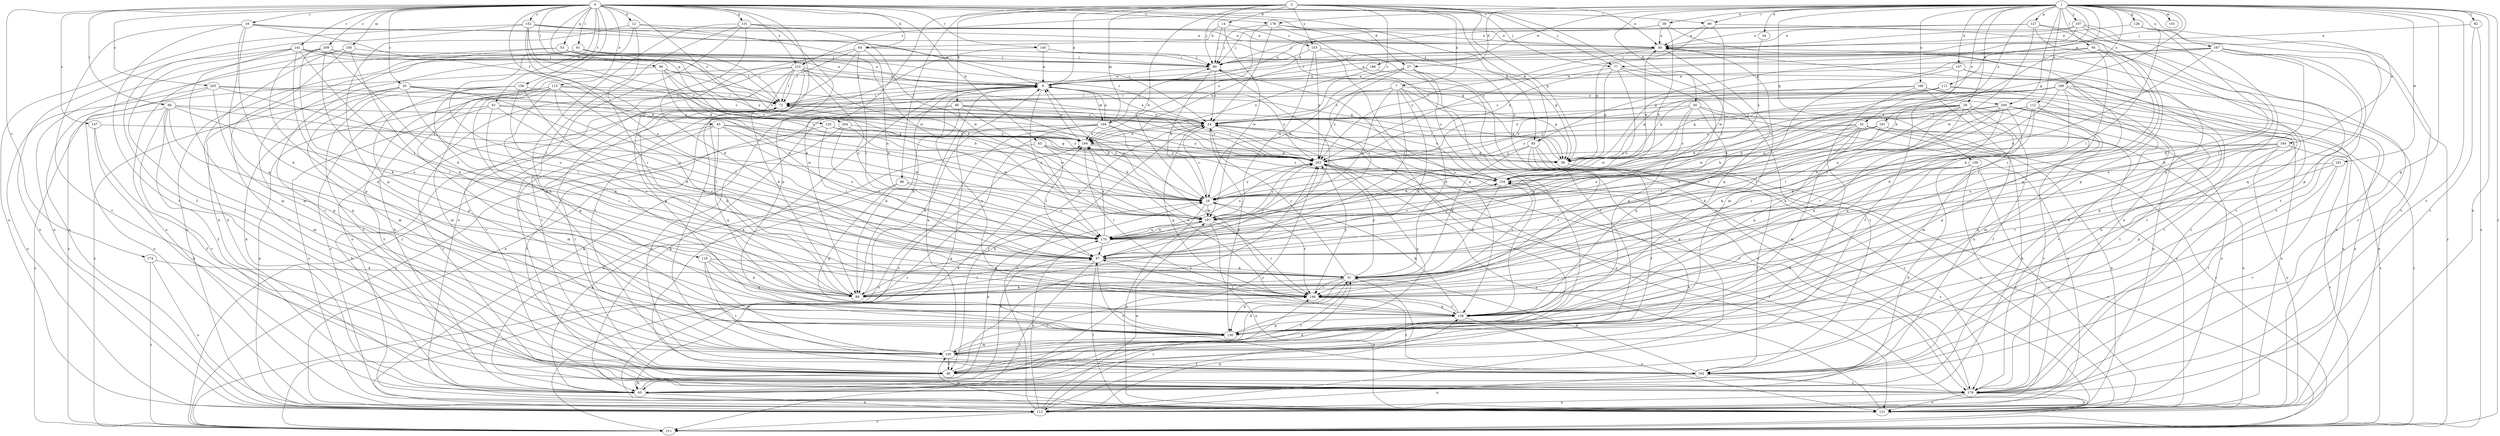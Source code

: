 strict digraph  {
0;
1;
3;
7;
8;
12;
14;
16;
18;
20;
24;
27;
29;
30;
31;
32;
34;
38;
40;
45;
48;
53;
56;
61;
63;
64;
65;
66;
69;
72;
77;
80;
85;
86;
88;
90;
91;
92;
94;
96;
97;
100;
101;
104;
105;
107;
111;
112;
113;
115;
116;
121;
125;
126;
127;
130;
131;
136;
138;
141;
145;
146;
147;
152;
153;
154;
156;
162;
164;
167;
168;
170;
174;
178;
179;
181;
186;
187;
189;
191;
194;
197;
200;
203;
204;
205;
209;
210;
211;
0 -> 12  [label=b];
0 -> 18  [label=c];
0 -> 20  [label=c];
0 -> 27  [label=d];
0 -> 45  [label=f];
0 -> 53  [label=g];
0 -> 61  [label=h];
0 -> 63  [label=h];
0 -> 64  [label=h];
0 -> 66  [label=i];
0 -> 69  [label=i];
0 -> 77  [label=j];
0 -> 85  [label=k];
0 -> 90  [label=l];
0 -> 91  [label=l];
0 -> 100  [label=m];
0 -> 115  [label=o];
0 -> 116  [label=o];
0 -> 125  [label=p];
0 -> 131  [label=q];
0 -> 141  [label=r];
0 -> 145  [label=r];
0 -> 147  [label=s];
0 -> 152  [label=s];
0 -> 156  [label=t];
0 -> 162  [label=t];
0 -> 174  [label=v];
0 -> 178  [label=v];
0 -> 204  [label=z];
0 -> 205  [label=z];
0 -> 209  [label=z];
0 -> 210  [label=z];
1 -> 27  [label=d];
1 -> 29  [label=d];
1 -> 30  [label=d];
1 -> 32  [label=e];
1 -> 34  [label=e];
1 -> 38  [label=e];
1 -> 56  [label=g];
1 -> 69  [label=i];
1 -> 77  [label=j];
1 -> 85  [label=k];
1 -> 92  [label=l];
1 -> 94  [label=l];
1 -> 101  [label=m];
1 -> 107  [label=n];
1 -> 111  [label=n];
1 -> 112  [label=n];
1 -> 121  [label=o];
1 -> 126  [label=p];
1 -> 127  [label=p];
1 -> 130  [label=p];
1 -> 136  [label=q];
1 -> 164  [label=u];
1 -> 167  [label=u];
1 -> 168  [label=u];
1 -> 178  [label=v];
1 -> 179  [label=v];
1 -> 181  [label=w];
1 -> 186  [label=w];
1 -> 189  [label=x];
1 -> 191  [label=x];
1 -> 197  [label=y];
1 -> 200  [label=y];
1 -> 210  [label=z];
1 -> 211  [label=z];
3 -> 7  [label=a];
3 -> 8  [label=a];
3 -> 14  [label=b];
3 -> 16  [label=b];
3 -> 24  [label=c];
3 -> 40  [label=e];
3 -> 56  [label=g];
3 -> 77  [label=j];
3 -> 80  [label=j];
3 -> 85  [label=k];
3 -> 86  [label=k];
3 -> 88  [label=k];
3 -> 96  [label=l];
3 -> 97  [label=l];
3 -> 104  [label=m];
3 -> 153  [label=s];
7 -> 24  [label=c];
7 -> 31  [label=d];
7 -> 56  [label=g];
7 -> 88  [label=k];
7 -> 97  [label=l];
7 -> 187  [label=w];
7 -> 200  [label=y];
7 -> 203  [label=y];
8 -> 72  [label=i];
8 -> 88  [label=k];
8 -> 104  [label=m];
8 -> 113  [label=n];
8 -> 170  [label=u];
8 -> 203  [label=y];
12 -> 40  [label=e];
12 -> 130  [label=p];
12 -> 146  [label=r];
12 -> 179  [label=v];
12 -> 187  [label=w];
14 -> 64  [label=h];
14 -> 80  [label=j];
14 -> 153  [label=s];
14 -> 187  [label=w];
16 -> 24  [label=c];
16 -> 121  [label=o];
16 -> 146  [label=r];
16 -> 187  [label=w];
16 -> 203  [label=y];
18 -> 16  [label=b];
18 -> 24  [label=c];
18 -> 40  [label=e];
18 -> 48  [label=f];
18 -> 88  [label=k];
18 -> 138  [label=q];
18 -> 179  [label=v];
20 -> 65  [label=h];
20 -> 72  [label=i];
20 -> 97  [label=l];
20 -> 105  [label=m];
20 -> 170  [label=u];
20 -> 194  [label=x];
20 -> 211  [label=z];
24 -> 8  [label=a];
24 -> 48  [label=f];
24 -> 121  [label=o];
24 -> 130  [label=p];
24 -> 138  [label=q];
24 -> 179  [label=v];
24 -> 194  [label=x];
27 -> 8  [label=a];
27 -> 16  [label=b];
27 -> 113  [label=n];
27 -> 138  [label=q];
27 -> 154  [label=s];
27 -> 170  [label=u];
29 -> 16  [label=b];
29 -> 24  [label=c];
29 -> 48  [label=f];
29 -> 88  [label=k];
29 -> 105  [label=m];
29 -> 113  [label=n];
29 -> 138  [label=q];
29 -> 146  [label=r];
29 -> 187  [label=w];
29 -> 203  [label=y];
30 -> 24  [label=c];
30 -> 113  [label=n];
30 -> 121  [label=o];
30 -> 138  [label=q];
30 -> 154  [label=s];
30 -> 187  [label=w];
30 -> 203  [label=y];
31 -> 24  [label=c];
31 -> 48  [label=f];
31 -> 88  [label=k];
31 -> 113  [label=n];
31 -> 130  [label=p];
31 -> 146  [label=r];
31 -> 154  [label=s];
31 -> 203  [label=y];
32 -> 65  [label=h];
32 -> 97  [label=l];
32 -> 105  [label=m];
32 -> 113  [label=n];
32 -> 138  [label=q];
32 -> 170  [label=u];
32 -> 194  [label=x];
32 -> 203  [label=y];
32 -> 211  [label=z];
34 -> 154  [label=s];
38 -> 8  [label=a];
38 -> 16  [label=b];
38 -> 40  [label=e];
38 -> 80  [label=j];
38 -> 146  [label=r];
40 -> 80  [label=j];
40 -> 105  [label=m];
40 -> 121  [label=o];
40 -> 138  [label=q];
40 -> 194  [label=x];
40 -> 203  [label=y];
45 -> 56  [label=g];
45 -> 65  [label=h];
45 -> 105  [label=m];
45 -> 138  [label=q];
45 -> 170  [label=u];
45 -> 187  [label=w];
45 -> 194  [label=x];
48 -> 8  [label=a];
48 -> 65  [label=h];
48 -> 72  [label=i];
48 -> 203  [label=y];
53 -> 8  [label=a];
53 -> 72  [label=i];
53 -> 80  [label=j];
53 -> 105  [label=m];
53 -> 113  [label=n];
53 -> 203  [label=y];
56 -> 72  [label=i];
56 -> 162  [label=t];
56 -> 211  [label=z];
61 -> 16  [label=b];
61 -> 24  [label=c];
61 -> 97  [label=l];
61 -> 113  [label=n];
61 -> 121  [label=o];
61 -> 146  [label=r];
63 -> 16  [label=b];
63 -> 56  [label=g];
63 -> 65  [label=h];
63 -> 97  [label=l];
63 -> 154  [label=s];
64 -> 72  [label=i];
64 -> 80  [label=j];
64 -> 97  [label=l];
64 -> 170  [label=u];
64 -> 179  [label=v];
64 -> 211  [label=z];
65 -> 16  [label=b];
65 -> 31  [label=d];
65 -> 40  [label=e];
65 -> 113  [label=n];
65 -> 194  [label=x];
65 -> 203  [label=y];
66 -> 24  [label=c];
66 -> 48  [label=f];
66 -> 105  [label=m];
66 -> 138  [label=q];
66 -> 170  [label=u];
66 -> 179  [label=v];
66 -> 187  [label=w];
66 -> 211  [label=z];
69 -> 40  [label=e];
69 -> 56  [label=g];
69 -> 179  [label=v];
69 -> 187  [label=w];
72 -> 24  [label=c];
72 -> 88  [label=k];
72 -> 179  [label=v];
72 -> 203  [label=y];
77 -> 8  [label=a];
77 -> 56  [label=g];
77 -> 130  [label=p];
77 -> 162  [label=t];
77 -> 170  [label=u];
80 -> 8  [label=a];
80 -> 16  [label=b];
80 -> 24  [label=c];
85 -> 31  [label=d];
85 -> 48  [label=f];
85 -> 121  [label=o];
85 -> 146  [label=r];
85 -> 179  [label=v];
85 -> 203  [label=y];
86 -> 16  [label=b];
86 -> 24  [label=c];
86 -> 65  [label=h];
86 -> 88  [label=k];
86 -> 154  [label=s];
86 -> 187  [label=w];
86 -> 211  [label=z];
88 -> 16  [label=b];
88 -> 72  [label=i];
88 -> 97  [label=l];
90 -> 8  [label=a];
90 -> 56  [label=g];
90 -> 154  [label=s];
90 -> 170  [label=u];
90 -> 203  [label=y];
90 -> 211  [label=z];
91 -> 24  [label=c];
91 -> 65  [label=h];
91 -> 72  [label=i];
91 -> 80  [label=j];
91 -> 97  [label=l];
91 -> 113  [label=n];
92 -> 40  [label=e];
92 -> 179  [label=v];
92 -> 211  [label=z];
94 -> 8  [label=a];
94 -> 16  [label=b];
94 -> 80  [label=j];
94 -> 138  [label=q];
94 -> 146  [label=r];
94 -> 179  [label=v];
96 -> 16  [label=b];
96 -> 65  [label=h];
96 -> 130  [label=p];
96 -> 170  [label=u];
97 -> 31  [label=d];
97 -> 80  [label=j];
97 -> 162  [label=t];
97 -> 203  [label=y];
97 -> 211  [label=z];
100 -> 65  [label=h];
100 -> 80  [label=j];
100 -> 88  [label=k];
100 -> 121  [label=o];
100 -> 179  [label=v];
104 -> 8  [label=a];
104 -> 80  [label=j];
104 -> 88  [label=k];
104 -> 121  [label=o];
104 -> 146  [label=r];
104 -> 194  [label=x];
104 -> 203  [label=y];
104 -> 211  [label=z];
105 -> 8  [label=a];
105 -> 31  [label=d];
105 -> 48  [label=f];
105 -> 80  [label=j];
105 -> 146  [label=r];
105 -> 162  [label=t];
107 -> 8  [label=a];
107 -> 48  [label=f];
107 -> 65  [label=h];
107 -> 146  [label=r];
107 -> 179  [label=v];
111 -> 56  [label=g];
111 -> 72  [label=i];
111 -> 113  [label=n];
111 -> 121  [label=o];
111 -> 154  [label=s];
112 -> 16  [label=b];
112 -> 24  [label=c];
112 -> 31  [label=d];
112 -> 88  [label=k];
112 -> 97  [label=l];
112 -> 130  [label=p];
112 -> 162  [label=t];
112 -> 211  [label=z];
113 -> 8  [label=a];
113 -> 24  [label=c];
113 -> 138  [label=q];
113 -> 146  [label=r];
113 -> 170  [label=u];
113 -> 187  [label=w];
113 -> 211  [label=z];
115 -> 16  [label=b];
115 -> 72  [label=i];
115 -> 88  [label=k];
115 -> 97  [label=l];
115 -> 105  [label=m];
115 -> 121  [label=o];
115 -> 130  [label=p];
115 -> 146  [label=r];
115 -> 179  [label=v];
116 -> 31  [label=d];
116 -> 88  [label=k];
116 -> 105  [label=m];
116 -> 138  [label=q];
116 -> 162  [label=t];
121 -> 97  [label=l];
121 -> 105  [label=m];
121 -> 154  [label=s];
121 -> 179  [label=v];
121 -> 203  [label=y];
125 -> 48  [label=f];
125 -> 97  [label=l];
125 -> 154  [label=s];
125 -> 194  [label=x];
125 -> 203  [label=y];
126 -> 31  [label=d];
126 -> 40  [label=e];
126 -> 97  [label=l];
126 -> 130  [label=p];
127 -> 8  [label=a];
127 -> 40  [label=e];
127 -> 80  [label=j];
127 -> 88  [label=k];
127 -> 130  [label=p];
127 -> 162  [label=t];
127 -> 187  [label=w];
130 -> 105  [label=m];
130 -> 203  [label=y];
131 -> 31  [label=d];
131 -> 40  [label=e];
131 -> 105  [label=m];
131 -> 121  [label=o];
131 -> 130  [label=p];
131 -> 179  [label=v];
131 -> 187  [label=w];
136 -> 48  [label=f];
136 -> 65  [label=h];
136 -> 113  [label=n];
136 -> 121  [label=o];
136 -> 154  [label=s];
138 -> 8  [label=a];
138 -> 16  [label=b];
138 -> 97  [label=l];
138 -> 121  [label=o];
138 -> 130  [label=p];
138 -> 146  [label=r];
141 -> 8  [label=a];
141 -> 48  [label=f];
141 -> 80  [label=j];
141 -> 97  [label=l];
141 -> 105  [label=m];
141 -> 113  [label=n];
141 -> 138  [label=q];
141 -> 203  [label=y];
145 -> 8  [label=a];
145 -> 56  [label=g];
145 -> 80  [label=j];
145 -> 162  [label=t];
146 -> 138  [label=q];
146 -> 162  [label=t];
146 -> 194  [label=x];
146 -> 203  [label=y];
147 -> 48  [label=f];
147 -> 65  [label=h];
147 -> 194  [label=x];
152 -> 8  [label=a];
152 -> 16  [label=b];
152 -> 40  [label=e];
152 -> 48  [label=f];
152 -> 56  [label=g];
152 -> 113  [label=n];
152 -> 170  [label=u];
152 -> 203  [label=y];
153 -> 48  [label=f];
153 -> 80  [label=j];
153 -> 138  [label=q];
153 -> 187  [label=w];
153 -> 203  [label=y];
154 -> 16  [label=b];
154 -> 24  [label=c];
154 -> 31  [label=d];
154 -> 40  [label=e];
154 -> 65  [label=h];
156 -> 31  [label=d];
156 -> 48  [label=f];
156 -> 72  [label=i];
156 -> 88  [label=k];
156 -> 130  [label=p];
156 -> 146  [label=r];
162 -> 31  [label=d];
162 -> 113  [label=n];
162 -> 179  [label=v];
164 -> 16  [label=b];
164 -> 121  [label=o];
164 -> 130  [label=p];
164 -> 138  [label=q];
164 -> 170  [label=u];
164 -> 203  [label=y];
164 -> 211  [label=z];
167 -> 56  [label=g];
167 -> 80  [label=j];
167 -> 97  [label=l];
167 -> 138  [label=q];
167 -> 162  [label=t];
167 -> 170  [label=u];
167 -> 203  [label=y];
167 -> 211  [label=z];
168 -> 48  [label=f];
168 -> 56  [label=g];
168 -> 65  [label=h];
168 -> 72  [label=i];
168 -> 113  [label=n];
168 -> 179  [label=v];
170 -> 97  [label=l];
170 -> 154  [label=s];
170 -> 187  [label=w];
170 -> 194  [label=x];
174 -> 31  [label=d];
174 -> 121  [label=o];
174 -> 211  [label=z];
178 -> 24  [label=c];
178 -> 40  [label=e];
178 -> 48  [label=f];
178 -> 80  [label=j];
178 -> 179  [label=v];
178 -> 194  [label=x];
179 -> 24  [label=c];
179 -> 40  [label=e];
179 -> 113  [label=n];
179 -> 121  [label=o];
181 -> 146  [label=r];
181 -> 154  [label=s];
181 -> 162  [label=t];
181 -> 179  [label=v];
186 -> 8  [label=a];
186 -> 162  [label=t];
186 -> 194  [label=x];
187 -> 8  [label=a];
187 -> 65  [label=h];
187 -> 121  [label=o];
187 -> 146  [label=r];
187 -> 170  [label=u];
187 -> 203  [label=y];
189 -> 24  [label=c];
189 -> 31  [label=d];
189 -> 56  [label=g];
189 -> 72  [label=i];
189 -> 121  [label=o];
189 -> 130  [label=p];
189 -> 162  [label=t];
189 -> 170  [label=u];
189 -> 203  [label=y];
191 -> 16  [label=b];
191 -> 121  [label=o];
191 -> 154  [label=s];
191 -> 170  [label=u];
191 -> 179  [label=v];
191 -> 194  [label=x];
194 -> 8  [label=a];
194 -> 56  [label=g];
194 -> 146  [label=r];
194 -> 203  [label=y];
197 -> 40  [label=e];
197 -> 72  [label=i];
197 -> 88  [label=k];
197 -> 138  [label=q];
197 -> 179  [label=v];
197 -> 203  [label=y];
200 -> 16  [label=b];
200 -> 24  [label=c];
200 -> 88  [label=k];
200 -> 97  [label=l];
200 -> 105  [label=m];
200 -> 121  [label=o];
200 -> 138  [label=q];
200 -> 146  [label=r];
200 -> 211  [label=z];
203 -> 72  [label=i];
203 -> 154  [label=s];
203 -> 170  [label=u];
203 -> 211  [label=z];
204 -> 97  [label=l];
204 -> 162  [label=t];
204 -> 187  [label=w];
204 -> 194  [label=x];
205 -> 24  [label=c];
205 -> 72  [label=i];
205 -> 113  [label=n];
205 -> 121  [label=o];
205 -> 130  [label=p];
205 -> 170  [label=u];
209 -> 31  [label=d];
209 -> 72  [label=i];
209 -> 80  [label=j];
209 -> 88  [label=k];
209 -> 113  [label=n];
209 -> 130  [label=p];
209 -> 146  [label=r];
210 -> 8  [label=a];
210 -> 16  [label=b];
210 -> 65  [label=h];
210 -> 72  [label=i];
210 -> 88  [label=k];
210 -> 121  [label=o];
210 -> 130  [label=p];
210 -> 170  [label=u];
210 -> 179  [label=v];
210 -> 203  [label=y];
211 -> 8  [label=a];
211 -> 194  [label=x];
}
